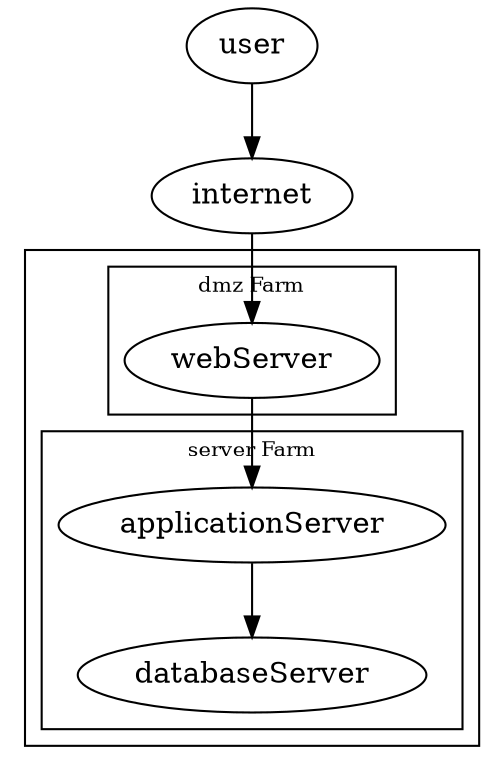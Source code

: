 //
// graphviz-dot-mode
//
// M-x compile
// C-c p
//

digraph chk {

fontsize="10";

user -> internet -> webServer -> applicationServer -> databaseServer;

subgraph cluster_aws {
	
subgraph cluster_1 {
	label="dmz Farm";
	webServer;
	}
subgraph cluster_2 {
	label="server Farm";
	applicationServer;
	databaseServer;
}
}
}